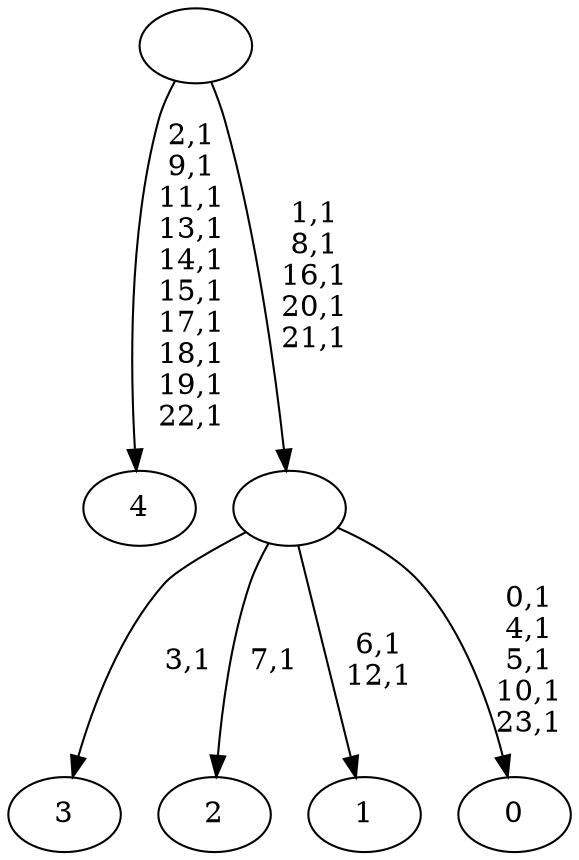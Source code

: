 digraph T {
	29 [label="4"]
	18 [label="3"]
	16 [label="2"]
	14 [label="1"]
	11 [label="0"]
	5 [label=""]
	0 [label=""]
	5 -> 11 [label="0,1\n4,1\n5,1\n10,1\n23,1"]
	5 -> 14 [label="6,1\n12,1"]
	5 -> 16 [label="7,1"]
	5 -> 18 [label="3,1"]
	0 -> 5 [label="1,1\n8,1\n16,1\n20,1\n21,1"]
	0 -> 29 [label="2,1\n9,1\n11,1\n13,1\n14,1\n15,1\n17,1\n18,1\n19,1\n22,1"]
}
